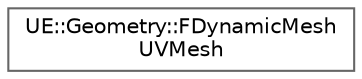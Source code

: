digraph "Graphical Class Hierarchy"
{
 // INTERACTIVE_SVG=YES
 // LATEX_PDF_SIZE
  bgcolor="transparent";
  edge [fontname=Helvetica,fontsize=10,labelfontname=Helvetica,labelfontsize=10];
  node [fontname=Helvetica,fontsize=10,shape=box,height=0.2,width=0.4];
  rankdir="LR";
  Node0 [id="Node000000",label="UE::Geometry::FDynamicMesh\lUVMesh",height=0.2,width=0.4,color="grey40", fillcolor="white", style="filled",URL="$d7/d60/structUE_1_1Geometry_1_1FDynamicMeshUVMesh.html",tooltip="Wrapper around a Mesh and UV Overlay that provides UVs triangles as vertices."];
}
